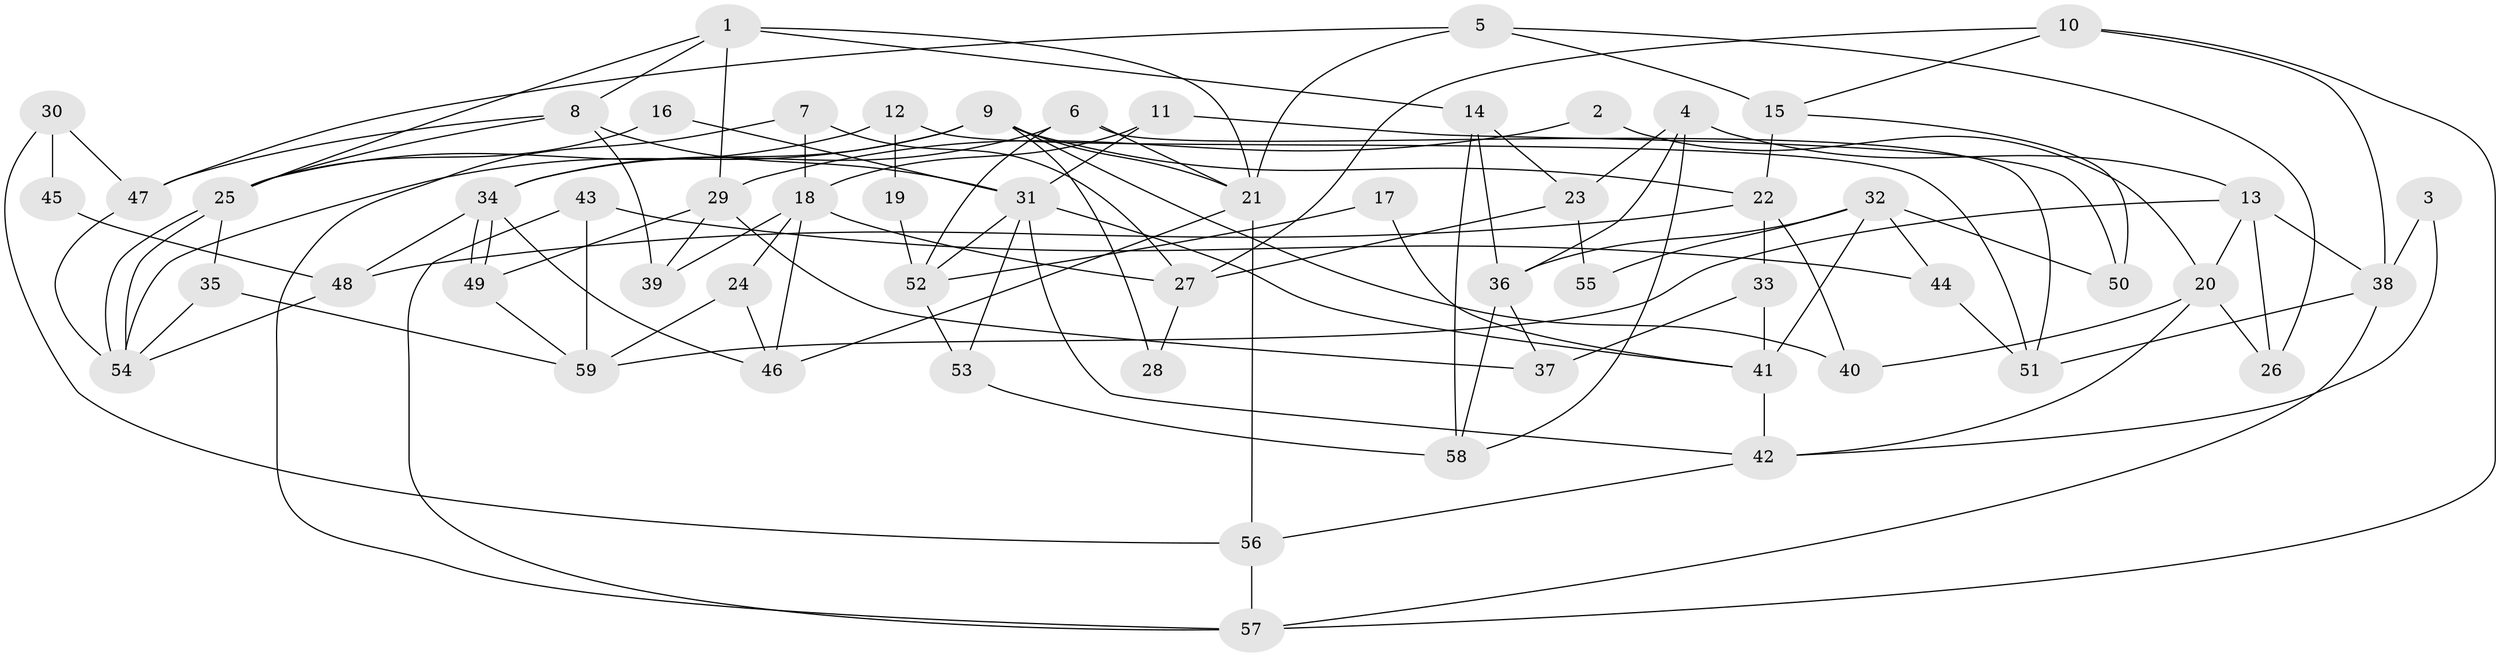 // Generated by graph-tools (version 1.1) at 2025/01/03/09/25 03:01:58]
// undirected, 59 vertices, 118 edges
graph export_dot {
graph [start="1"]
  node [color=gray90,style=filled];
  1;
  2;
  3;
  4;
  5;
  6;
  7;
  8;
  9;
  10;
  11;
  12;
  13;
  14;
  15;
  16;
  17;
  18;
  19;
  20;
  21;
  22;
  23;
  24;
  25;
  26;
  27;
  28;
  29;
  30;
  31;
  32;
  33;
  34;
  35;
  36;
  37;
  38;
  39;
  40;
  41;
  42;
  43;
  44;
  45;
  46;
  47;
  48;
  49;
  50;
  51;
  52;
  53;
  54;
  55;
  56;
  57;
  58;
  59;
  1 -- 14;
  1 -- 25;
  1 -- 8;
  1 -- 21;
  1 -- 29;
  2 -- 20;
  2 -- 29;
  3 -- 38;
  3 -- 42;
  4 -- 13;
  4 -- 36;
  4 -- 23;
  4 -- 58;
  5 -- 47;
  5 -- 21;
  5 -- 15;
  5 -- 26;
  6 -- 34;
  6 -- 51;
  6 -- 21;
  6 -- 52;
  7 -- 18;
  7 -- 57;
  7 -- 27;
  8 -- 39;
  8 -- 25;
  8 -- 31;
  8 -- 47;
  9 -- 21;
  9 -- 54;
  9 -- 22;
  9 -- 28;
  9 -- 34;
  9 -- 40;
  10 -- 27;
  10 -- 15;
  10 -- 38;
  10 -- 57;
  11 -- 50;
  11 -- 31;
  11 -- 18;
  12 -- 25;
  12 -- 51;
  12 -- 19;
  13 -- 20;
  13 -- 59;
  13 -- 26;
  13 -- 38;
  14 -- 23;
  14 -- 58;
  14 -- 36;
  15 -- 22;
  15 -- 50;
  16 -- 31;
  16 -- 25;
  17 -- 52;
  17 -- 41;
  18 -- 46;
  18 -- 24;
  18 -- 27;
  18 -- 39;
  19 -- 52;
  20 -- 26;
  20 -- 40;
  20 -- 42;
  21 -- 46;
  21 -- 56;
  22 -- 48;
  22 -- 33;
  22 -- 40;
  23 -- 27;
  23 -- 55;
  24 -- 46;
  24 -- 59;
  25 -- 54;
  25 -- 54;
  25 -- 35;
  27 -- 28;
  29 -- 37;
  29 -- 39;
  29 -- 49;
  30 -- 56;
  30 -- 47;
  30 -- 45;
  31 -- 42;
  31 -- 41;
  31 -- 52;
  31 -- 53;
  32 -- 41;
  32 -- 36;
  32 -- 44;
  32 -- 50;
  32 -- 55;
  33 -- 41;
  33 -- 37;
  34 -- 49;
  34 -- 49;
  34 -- 46;
  34 -- 48;
  35 -- 59;
  35 -- 54;
  36 -- 58;
  36 -- 37;
  38 -- 51;
  38 -- 57;
  41 -- 42;
  42 -- 56;
  43 -- 57;
  43 -- 59;
  43 -- 44;
  44 -- 51;
  45 -- 48;
  47 -- 54;
  48 -- 54;
  49 -- 59;
  52 -- 53;
  53 -- 58;
  56 -- 57;
}
